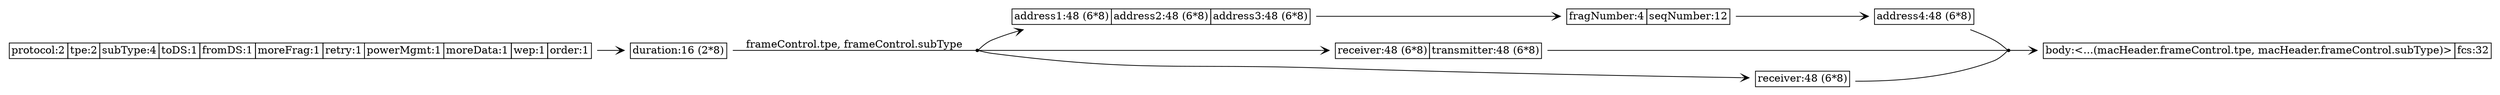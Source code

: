 digraph G {
  rankdir = LR;
  node [shape=plaintext];
  edge [arrowhead=vee];

  n0 [label=<
    <TABLE BORDER="0" CELLBORDER="1" CELLSPACING="0" TOOLTIP="MacFrame.macHeader.frameControl.0" HREF="#">
      <TR><TD>protocol:2</TD><TD>tpe:2</TD><TD>subType:4</TD><TD>toDS:1</TD><TD>fromDS:1</TD><TD>moreFrag:1</TD><TD>retry:1</TD><TD>powerMgmt:1</TD><TD>moreData:1</TD><TD>wep:1</TD><TD>order:1</TD></TR>
    </TABLE>
  >];
  n1 [label=<
    <TABLE BORDER="0" CELLBORDER="1" CELLSPACING="0" TOOLTIP="MacFrame.macHeader.1" HREF="#">
      <TR><TD>duration:16 (2*8)</TD></TR>
    </TABLE>
  >];
  n2 [shape=point];
  n3 [label=<
    <TABLE BORDER="0" CELLBORDER="1" CELLSPACING="0" TOOLTIP="MacFrame.macHeader.data.0" HREF="#">
      <TR><TD>address1:48 (6*8)</TD><TD>address2:48 (6*8)</TD><TD>address3:48 (6*8)</TD></TR>
    </TABLE>
  >];
  n4 [label=<
    <TABLE BORDER="0" CELLBORDER="1" CELLSPACING="0" TOOLTIP="MacFrame.macHeader.receiverTransmitter.0" HREF="#">
      <TR><TD>receiver:48 (6*8)</TD><TD>transmitter:48 (6*8)</TD></TR>
    </TABLE>
  >];
  n5 [label=<
    <TABLE BORDER="0" CELLBORDER="1" CELLSPACING="0" TOOLTIP="MacFrame.macHeader.receiver.0" HREF="#">
      <TR><TD>receiver:48 (6*8)</TD></TR>
    </TABLE>
  >];
  n6 [shape=point];
  n7 [label=<
    <TABLE BORDER="0" CELLBORDER="1" CELLSPACING="0" TOOLTIP="MacFrame.macHeader.data.seqControl.0" HREF="#">
      <TR><TD>fragNumber:4</TD><TD>seqNumber:12</TD></TR>
    </TABLE>
  >];
  n8 [label=<
    <TABLE BORDER="0" CELLBORDER="1" CELLSPACING="0" TOOLTIP="MacFrame.1" HREF="#">
      <TR><TD>body:&lt;...(macHeader.frameControl.tpe, macHeader.frameControl.subType)&gt;</TD><TD>fcs:32</TD></TR>
    </TABLE>
  >];
  n9 [label=<
    <TABLE BORDER="0" CELLBORDER="1" CELLSPACING="0" TOOLTIP="MacFrame.macHeader.data.1" HREF="#">
      <TR><TD>address4:48 (6*8)</TD></TR>
    </TABLE>
  >];

  n0 -> n1;
  n1 -> n2 [arrowhead=none, label="frameControl.tpe, frameControl.subType", tooltip="p => p match {&#013;  case /* CTS */ (Frame.Control, u4\"0xC\") => 0&#013;  case /* RTS */ (Frame.Control, u4\"0xB\") => 1&#013;  case /* Data */ (Frame.Data, _) => 2&#013;  case _ => -1 // error&#013;}", href="#"];
  n2 -> n3;
  n2 -> n4;
  n2 -> n5;
  n4 -> n6 [arrowhead=none];
  n5 -> n6 [arrowhead=none];
  n9 -> n6 [arrowhead=none];
  n3 -> n7;
  n6 -> n8;
  n7 -> n9;
}